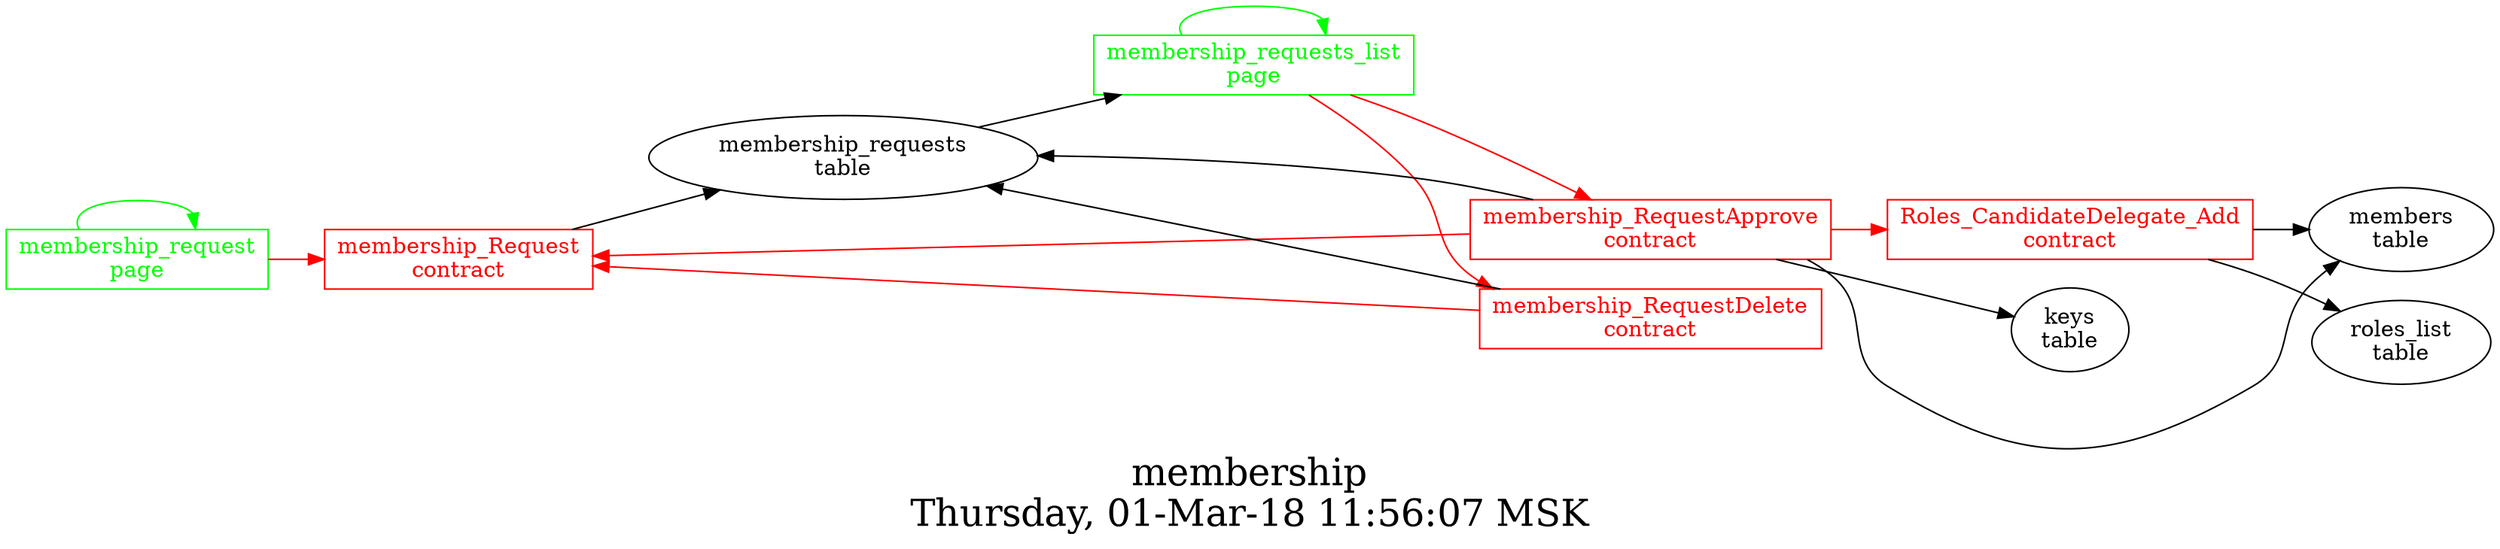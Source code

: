 digraph G {
graph [
  fontsize="24";
  label="membership\nThursday, 01-Mar-18 11:56:07 MSK";
  nojustify=true;
  ordering=out;
  rankdir=LR;
  size="30";
];
"membership_request\npage" -> "membership_Request\ncontract"  [ color=red ]
"membership_request\npage" -> "membership_request\npage"  [ color=green ]
"membership_request\npage" [color=green, fontcolor=green, group=pages, shape=record];
"membership_requests_list\npage" -> "membership_RequestApprove\ncontract"  [ color=red ]
"membership_requests_list\npage" -> "membership_RequestDelete\ncontract"  [ color=red ]
"membership_requests\ntable" -> "membership_requests_list\npage"  [ color="" ]
"membership_requests_list\npage" -> "membership_requests_list\npage"  [ color=green ]
"membership_requests_list\npage" [color=green, fontcolor=green, group=pages, shape=record];
"Roles_CandidateDelegate_Add\ncontract" -> "members\ntable"  [ color="" ]
"Roles_CandidateDelegate_Add\ncontract" -> "roles_list\ntable"  [ color="" ]
"Roles_CandidateDelegate_Add\ncontract" [color=red, fontcolor=red, group=contracts, shape=record];
"membership_Request\ncontract" -> "membership_requests\ntable"  [ color="" ]
"membership_Request\ncontract" [color=red, fontcolor=red, group=contracts, shape=record];
"membership_RequestApprove\ncontract" -> "Roles_CandidateDelegate_Add\ncontract"  [ color=red ]
"membership_RequestApprove\ncontract" -> "membership_Request\ncontract"  [ color=red ]
"membership_RequestApprove\ncontract" -> "membership_requests\ntable"  [ color="" ]
"membership_RequestApprove\ncontract" -> "keys\ntable"  [ color="" ]
"membership_RequestApprove\ncontract" -> "members\ntable"  [ color="" ]
"membership_RequestApprove\ncontract" [color=red, fontcolor=red, group=contracts, shape=record];
"membership_RequestDelete\ncontract" -> "membership_Request\ncontract"  [ color=red ]
"membership_RequestDelete\ncontract" -> "membership_requests\ntable"  [ color="" ]
"membership_RequestDelete\ncontract" [color=red, fontcolor=red, group=contracts, shape=record];
"membership_requests\ntable" [color="", fontcolor="", group=tables, shape=""];
}
